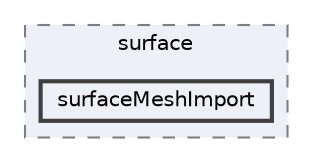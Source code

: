 digraph "applications/utilities/surface/surfaceMeshImport"
{
 // LATEX_PDF_SIZE
  bgcolor="transparent";
  edge [fontname=Helvetica,fontsize=10,labelfontname=Helvetica,labelfontsize=10];
  node [fontname=Helvetica,fontsize=10,shape=box,height=0.2,width=0.4];
  compound=true
  subgraph clusterdir_f17de662d5fa06afbf0442aecb6ca0a0 {
    graph [ bgcolor="#edf0f7", pencolor="grey50", label="surface", fontname=Helvetica,fontsize=10 style="filled,dashed", URL="dir_f17de662d5fa06afbf0442aecb6ca0a0.html",tooltip=""]
  dir_0f86c9e7f458a02b9c71fe97439aa07b [label="surfaceMeshImport", fillcolor="#edf0f7", color="grey25", style="filled,bold", URL="dir_0f86c9e7f458a02b9c71fe97439aa07b.html",tooltip=""];
  }
}
